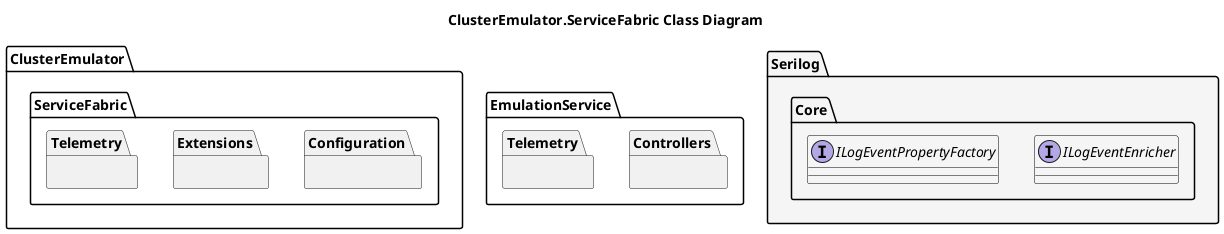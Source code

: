 @startuml

title ClusterEmulator.ServiceFabric Class Diagram

skinparam class {
    FontName Arial
    BorderColor black
    BackgroundColor whitesmoke
    ArrowColor black
}

namespace ClusterEmulator.ServiceFabric {
    namespace Configuration {

    }

    namespace Extensions {

    }

    namespace Telemetry {
    }
}



namespace EmulationService {

    namespace Controllers {

    }
    namespace Telemetry {

    }
}


namespace Serilog #whitesmoke {
    namespace Core {
        interface ILogEventEnricher
        interface ILogEventPropertyFactory
    }
}

@enduml